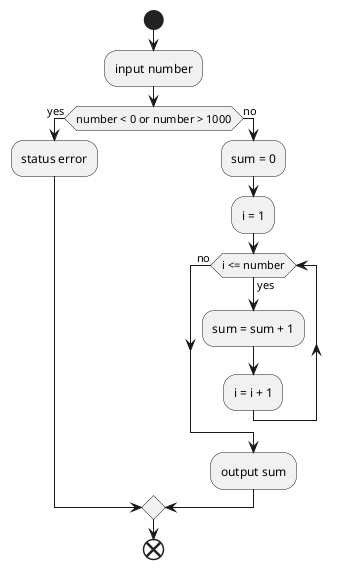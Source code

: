 @startuml no1a
start
    :input number;
    if (number < 0 or number > 1000) then (yes)
        :status error;
    else (no)
        :sum = 0;
        :i = 1;
        while (i <= number) is (yes)
            :sum = sum + 1;
            :i = i + 1;
        endwhile(no)
        :output sum;
    endif
end
@enduml